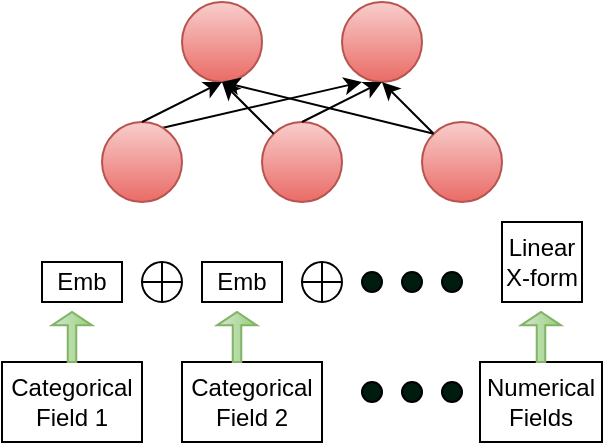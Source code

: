 <mxfile version="14.3.1" type="github"><diagram id="W_Gp31Lv89BfYTgkx-_t" name="Page-1"><mxGraphModel dx="1524" dy="837" grid="1" gridSize="10" guides="1" tooltips="1" connect="1" arrows="1" fold="1" page="1" pageScale="1" pageWidth="827" pageHeight="1169" math="0" shadow="0"><root><mxCell id="0"/><mxCell id="1" parent="0"/><mxCell id="I6eLt330WT-DuvhPRt3Y-32" value="" style="group" vertex="1" connectable="0" parent="1"><mxGeometry x="160" y="360" width="270" height="160" as="geometry"/></mxCell><mxCell id="I6eLt330WT-DuvhPRt3Y-4" value="" style="ellipse;whiteSpace=wrap;html=1;aspect=fixed;gradientColor=#ea6b66;fillColor=#f8cecc;strokeColor=#b85450;" vertex="1" parent="I6eLt330WT-DuvhPRt3Y-32"><mxGeometry x="110" y="60" width="40" height="40" as="geometry"/></mxCell><mxCell id="I6eLt330WT-DuvhPRt3Y-7" value="" style="ellipse;whiteSpace=wrap;html=1;aspect=fixed;gradientColor=#ea6b66;fillColor=#f8cecc;strokeColor=#b85450;" vertex="1" parent="I6eLt330WT-DuvhPRt3Y-32"><mxGeometry x="150" width="40" height="40" as="geometry"/></mxCell><mxCell id="I6eLt330WT-DuvhPRt3Y-12" style="rounded=0;orthogonalLoop=1;jettySize=auto;html=1;entryX=0.5;entryY=1;entryDx=0;entryDy=0;exitX=0.5;exitY=0;exitDx=0;exitDy=0;" edge="1" parent="I6eLt330WT-DuvhPRt3Y-32" source="I6eLt330WT-DuvhPRt3Y-4" target="I6eLt330WT-DuvhPRt3Y-7"><mxGeometry relative="1" as="geometry"/></mxCell><mxCell id="I6eLt330WT-DuvhPRt3Y-13" style="edgeStyle=none;rounded=0;orthogonalLoop=1;jettySize=auto;html=1;entryX=0.5;entryY=1;entryDx=0;entryDy=0;" edge="1" parent="I6eLt330WT-DuvhPRt3Y-32" source="I6eLt330WT-DuvhPRt3Y-8" target="I6eLt330WT-DuvhPRt3Y-7"><mxGeometry relative="1" as="geometry"/></mxCell><mxCell id="I6eLt330WT-DuvhPRt3Y-8" value="" style="ellipse;whiteSpace=wrap;html=1;aspect=fixed;gradientColor=#ea6b66;fillColor=#f8cecc;strokeColor=#b85450;" vertex="1" parent="I6eLt330WT-DuvhPRt3Y-32"><mxGeometry x="190" y="60" width="40" height="40" as="geometry"/></mxCell><mxCell id="I6eLt330WT-DuvhPRt3Y-15" style="edgeStyle=none;rounded=0;orthogonalLoop=1;jettySize=auto;html=1;exitX=0.736;exitY=0.077;exitDx=0;exitDy=0;exitPerimeter=0;" edge="1" parent="I6eLt330WT-DuvhPRt3Y-32" source="I6eLt330WT-DuvhPRt3Y-9"><mxGeometry relative="1" as="geometry"><mxPoint x="160" y="40" as="targetPoint"/></mxGeometry></mxCell><mxCell id="I6eLt330WT-DuvhPRt3Y-9" value="" style="ellipse;whiteSpace=wrap;html=1;aspect=fixed;gradientColor=#ea6b66;fillColor=#f8cecc;strokeColor=#b85450;" vertex="1" parent="I6eLt330WT-DuvhPRt3Y-32"><mxGeometry x="30" y="60" width="40" height="40" as="geometry"/></mxCell><mxCell id="I6eLt330WT-DuvhPRt3Y-10" value="" style="ellipse;whiteSpace=wrap;html=1;aspect=fixed;gradientColor=#ea6b66;fillColor=#f8cecc;strokeColor=#b85450;" vertex="1" parent="I6eLt330WT-DuvhPRt3Y-32"><mxGeometry x="70" width="40" height="40" as="geometry"/></mxCell><mxCell id="I6eLt330WT-DuvhPRt3Y-14" style="edgeStyle=none;rounded=0;orthogonalLoop=1;jettySize=auto;html=1;entryX=0.5;entryY=1;entryDx=0;entryDy=0;" edge="1" parent="I6eLt330WT-DuvhPRt3Y-32" source="I6eLt330WT-DuvhPRt3Y-4" target="I6eLt330WT-DuvhPRt3Y-10"><mxGeometry relative="1" as="geometry"/></mxCell><mxCell id="I6eLt330WT-DuvhPRt3Y-16" style="edgeStyle=none;rounded=0;orthogonalLoop=1;jettySize=auto;html=1;entryX=0.5;entryY=1;entryDx=0;entryDy=0;exitX=0;exitY=0;exitDx=0;exitDy=0;" edge="1" parent="I6eLt330WT-DuvhPRt3Y-32" source="I6eLt330WT-DuvhPRt3Y-8" target="I6eLt330WT-DuvhPRt3Y-10"><mxGeometry relative="1" as="geometry"/></mxCell><mxCell id="I6eLt330WT-DuvhPRt3Y-11" style="rounded=0;orthogonalLoop=1;jettySize=auto;html=1;exitX=0.5;exitY=0;exitDx=0;exitDy=0;entryX=0.5;entryY=1;entryDx=0;entryDy=0;" edge="1" parent="I6eLt330WT-DuvhPRt3Y-32" source="I6eLt330WT-DuvhPRt3Y-9" target="I6eLt330WT-DuvhPRt3Y-10"><mxGeometry relative="1" as="geometry"/></mxCell><mxCell id="I6eLt330WT-DuvhPRt3Y-17" value="Emb" style="rounded=0;whiteSpace=wrap;html=1;" vertex="1" parent="I6eLt330WT-DuvhPRt3Y-32"><mxGeometry y="130" width="40" height="20" as="geometry"/></mxCell><mxCell id="I6eLt330WT-DuvhPRt3Y-19" value="" style="shape=orEllipse;perimeter=ellipsePerimeter;whiteSpace=wrap;html=1;backgroundOutline=1;" vertex="1" parent="I6eLt330WT-DuvhPRt3Y-32"><mxGeometry x="50" y="130" width="20" height="20" as="geometry"/></mxCell><mxCell id="I6eLt330WT-DuvhPRt3Y-21" value="Linear X-form" style="rounded=0;whiteSpace=wrap;html=1;" vertex="1" parent="I6eLt330WT-DuvhPRt3Y-32"><mxGeometry x="230" y="110" width="40" height="40" as="geometry"/></mxCell><mxCell id="I6eLt330WT-DuvhPRt3Y-24" value="" style="shape=orEllipse;perimeter=ellipsePerimeter;whiteSpace=wrap;html=1;backgroundOutline=1;" vertex="1" parent="I6eLt330WT-DuvhPRt3Y-32"><mxGeometry x="130" y="130" width="20" height="20" as="geometry"/></mxCell><mxCell id="I6eLt330WT-DuvhPRt3Y-26" value="Emb" style="rounded=0;whiteSpace=wrap;html=1;" vertex="1" parent="I6eLt330WT-DuvhPRt3Y-32"><mxGeometry x="80" y="130" width="40" height="20" as="geometry"/></mxCell><mxCell id="I6eLt330WT-DuvhPRt3Y-42" value="" style="group" vertex="1" connectable="0" parent="I6eLt330WT-DuvhPRt3Y-32"><mxGeometry x="160" y="135" width="50" height="10" as="geometry"/></mxCell><mxCell id="I6eLt330WT-DuvhPRt3Y-27" value="" style="ellipse;whiteSpace=wrap;html=1;aspect=fixed;fillColor=#001C0E;" vertex="1" parent="I6eLt330WT-DuvhPRt3Y-42"><mxGeometry x="40" width="10" height="10" as="geometry"/></mxCell><mxCell id="I6eLt330WT-DuvhPRt3Y-28" value="" style="ellipse;whiteSpace=wrap;html=1;aspect=fixed;fillColor=#001C0E;" vertex="1" parent="I6eLt330WT-DuvhPRt3Y-42"><mxGeometry x="20" width="10" height="10" as="geometry"/></mxCell><mxCell id="I6eLt330WT-DuvhPRt3Y-31" value="" style="ellipse;whiteSpace=wrap;html=1;aspect=fixed;fillColor=#001C0E;" vertex="1" parent="I6eLt330WT-DuvhPRt3Y-42"><mxGeometry width="10" height="10" as="geometry"/></mxCell><mxCell id="I6eLt330WT-DuvhPRt3Y-33" value="Categorical Field 1" style="rounded=0;whiteSpace=wrap;html=1;fillColor=#FFFFFF;" vertex="1" parent="1"><mxGeometry x="140" y="540" width="70" height="40" as="geometry"/></mxCell><mxCell id="I6eLt330WT-DuvhPRt3Y-34" value="Categorical Field 2" style="rounded=0;whiteSpace=wrap;html=1;fillColor=#FFFFFF;" vertex="1" parent="1"><mxGeometry x="230" y="540" width="70" height="40" as="geometry"/></mxCell><mxCell id="I6eLt330WT-DuvhPRt3Y-39" value="" style="shape=singleArrow;whiteSpace=wrap;html=1;fillColor=#d5e8d4;rotation=-90;gradientColor=#97d077;strokeColor=#82b366;arrowWidth=0.214;arrowSize=0.267;" vertex="1" parent="1"><mxGeometry x="162.5" y="517.5" width="25" height="20" as="geometry"/></mxCell><mxCell id="I6eLt330WT-DuvhPRt3Y-40" value="" style="shape=singleArrow;whiteSpace=wrap;html=1;fillColor=#d5e8d4;rotation=-90;gradientColor=#97d077;strokeColor=#82b366;arrowWidth=0.214;arrowSize=0.267;" vertex="1" parent="1"><mxGeometry x="245" y="517.5" width="25" height="20" as="geometry"/></mxCell><mxCell id="I6eLt330WT-DuvhPRt3Y-46" value="" style="ellipse;whiteSpace=wrap;html=1;aspect=fixed;fillColor=#001C0E;" vertex="1" parent="1"><mxGeometry x="320" y="550" width="10" height="10" as="geometry"/></mxCell><mxCell id="I6eLt330WT-DuvhPRt3Y-45" value="" style="ellipse;whiteSpace=wrap;html=1;aspect=fixed;fillColor=#001C0E;" vertex="1" parent="1"><mxGeometry x="340" y="550" width="10" height="10" as="geometry"/></mxCell><mxCell id="I6eLt330WT-DuvhPRt3Y-44" value="" style="ellipse;whiteSpace=wrap;html=1;aspect=fixed;fillColor=#001C0E;" vertex="1" parent="1"><mxGeometry x="360" y="550" width="10" height="10" as="geometry"/></mxCell><mxCell id="I6eLt330WT-DuvhPRt3Y-48" value="Numerical&lt;br&gt;Fields" style="rounded=0;whiteSpace=wrap;html=1;fillColor=#FFFFFF;" vertex="1" parent="1"><mxGeometry x="379" y="540" width="61" height="40" as="geometry"/></mxCell><mxCell id="I6eLt330WT-DuvhPRt3Y-50" value="" style="shape=singleArrow;whiteSpace=wrap;html=1;fillColor=#d5e8d4;rotation=-90;gradientColor=#97d077;strokeColor=#82b366;arrowWidth=0.214;arrowSize=0.267;" vertex="1" parent="1"><mxGeometry x="397" y="517.5" width="25" height="20" as="geometry"/></mxCell></root></mxGraphModel></diagram></mxfile>